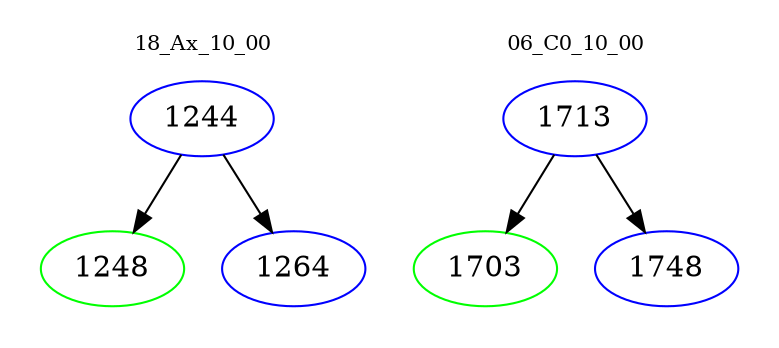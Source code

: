 digraph{
subgraph cluster_0 {
color = white
label = "18_Ax_10_00";
fontsize=10;
T0_1244 [label="1244", color="blue"]
T0_1244 -> T0_1248 [color="black"]
T0_1248 [label="1248", color="green"]
T0_1244 -> T0_1264 [color="black"]
T0_1264 [label="1264", color="blue"]
}
subgraph cluster_1 {
color = white
label = "06_C0_10_00";
fontsize=10;
T1_1713 [label="1713", color="blue"]
T1_1713 -> T1_1703 [color="black"]
T1_1703 [label="1703", color="green"]
T1_1713 -> T1_1748 [color="black"]
T1_1748 [label="1748", color="blue"]
}
}
